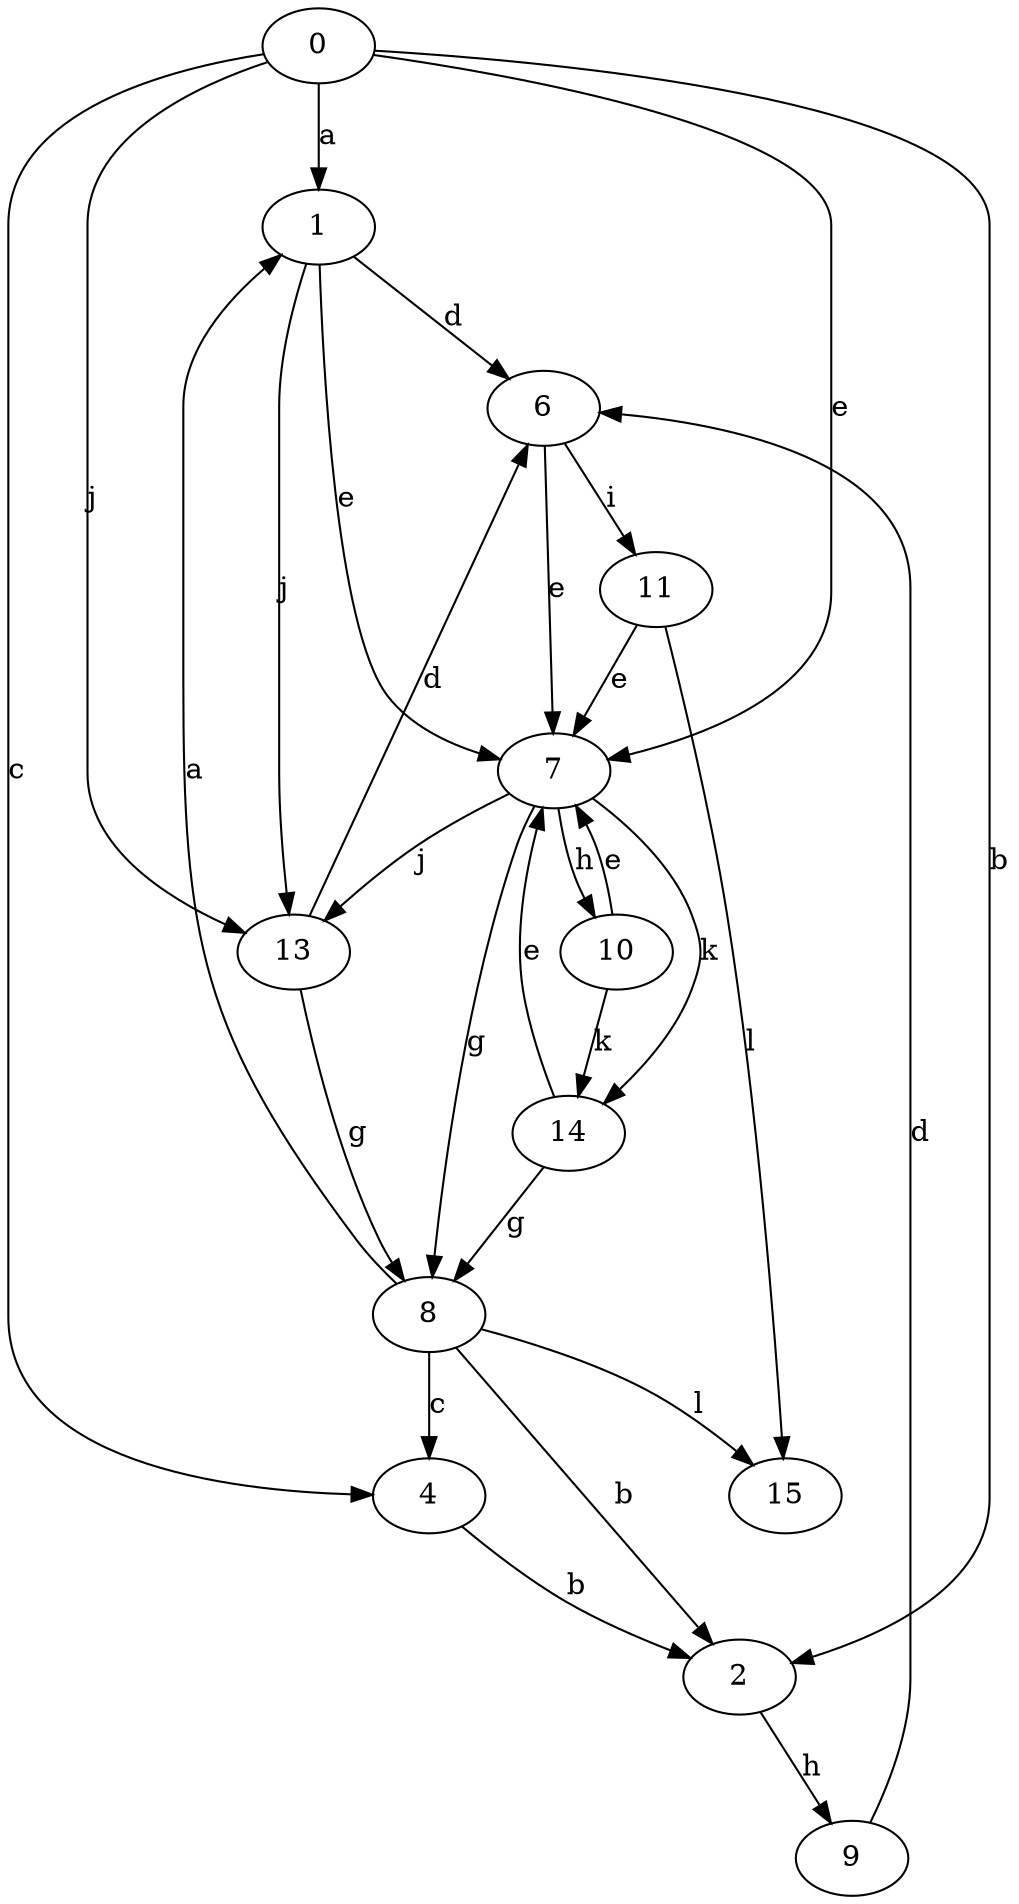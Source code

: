 strict digraph  {
0;
1;
2;
4;
6;
7;
8;
9;
10;
11;
13;
14;
15;
0 -> 1  [label=a];
0 -> 2  [label=b];
0 -> 4  [label=c];
0 -> 7  [label=e];
0 -> 13  [label=j];
1 -> 6  [label=d];
1 -> 7  [label=e];
1 -> 13  [label=j];
2 -> 9  [label=h];
4 -> 2  [label=b];
6 -> 7  [label=e];
6 -> 11  [label=i];
7 -> 8  [label=g];
7 -> 10  [label=h];
7 -> 13  [label=j];
7 -> 14  [label=k];
8 -> 1  [label=a];
8 -> 2  [label=b];
8 -> 4  [label=c];
8 -> 15  [label=l];
9 -> 6  [label=d];
10 -> 7  [label=e];
10 -> 14  [label=k];
11 -> 7  [label=e];
11 -> 15  [label=l];
13 -> 6  [label=d];
13 -> 8  [label=g];
14 -> 7  [label=e];
14 -> 8  [label=g];
}
